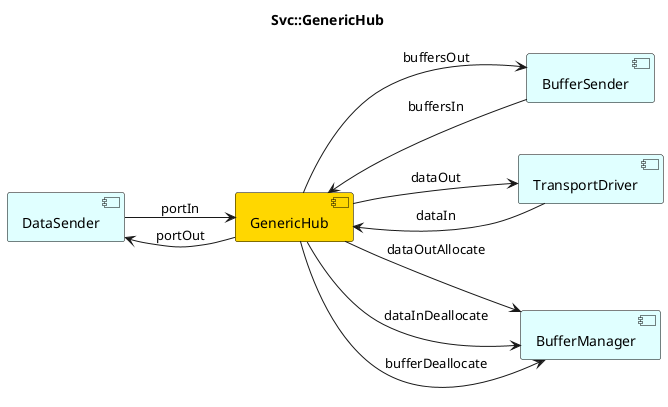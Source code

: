 @startuml ContextDiagram
left to right direction
' Horizontal lines: -->, <--, <-->
' Vertical lines: ->, <-, <->

title Svc::GenericHub
skinparam component {
    BackgroundColor LightCyan
    BorderColor Black
}


component [DataSender]
component [BufferSender]
component [GenericHub] #Gold
component [TransportDriver]
component [BufferManager]

GenericHub --> TransportDriver : dataOut
TransportDriver --> GenericHub : dataIn
DataSender --> GenericHub : portIn
GenericHub --> DataSender : portOut
GenericHub --> BufferManager : dataOutAllocate
GenericHub --> BufferManager : dataInDeallocate
BufferSender --> GenericHub : buffersIn
GenericHub --> BufferSender : buffersOut
GenericHub --> BufferManager : bufferDeallocate

@enduml